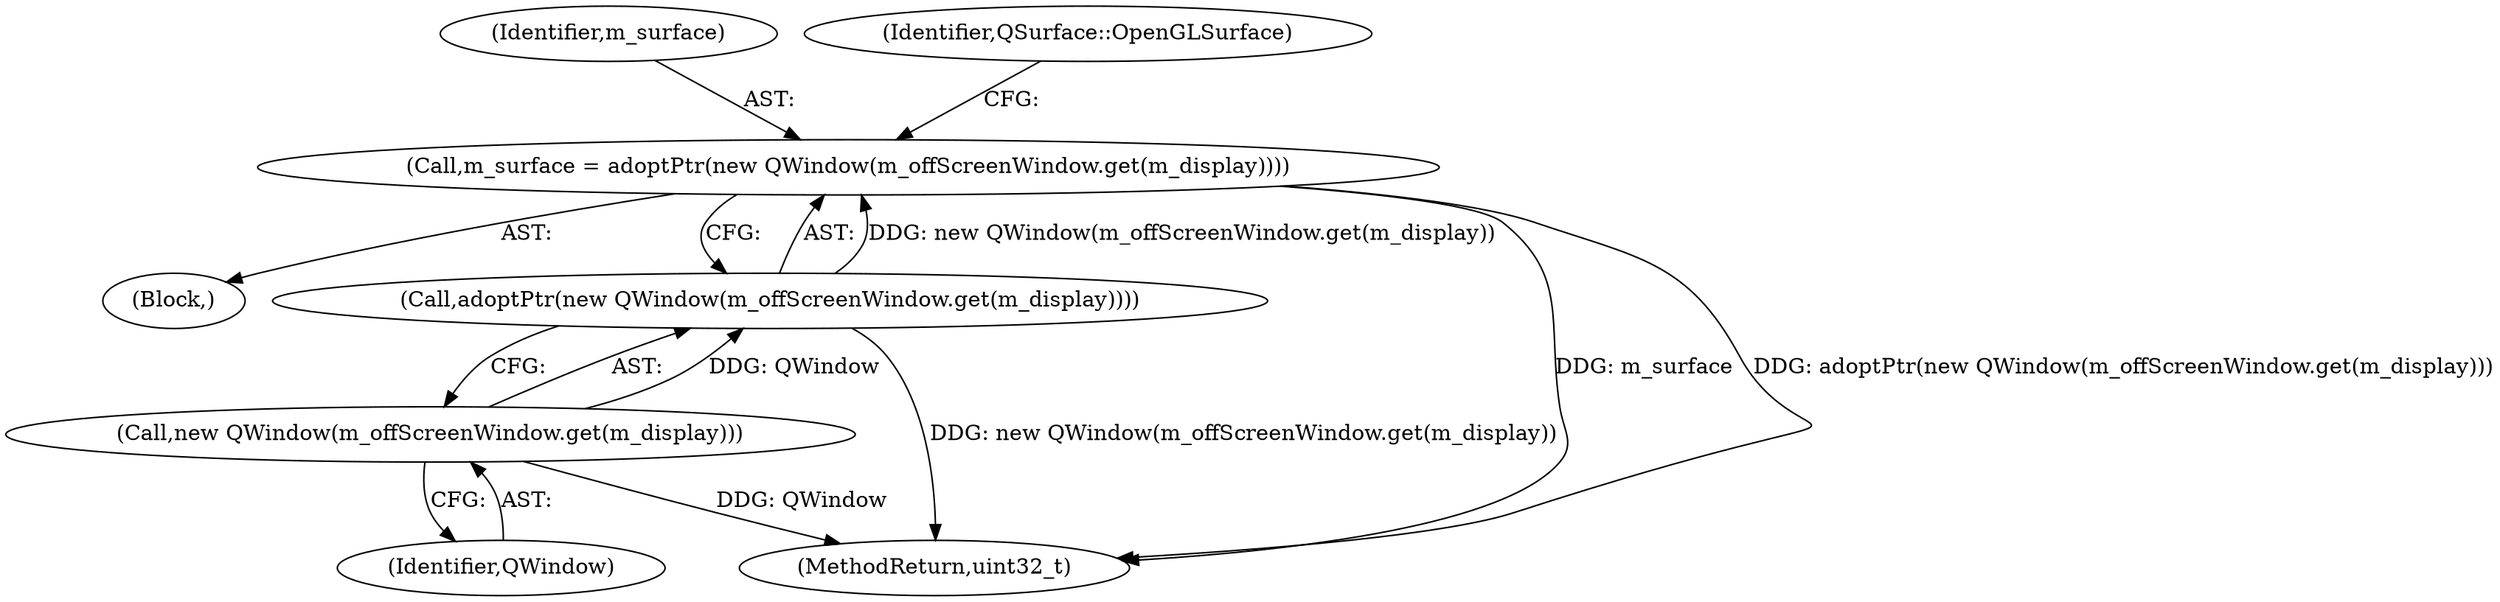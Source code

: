 digraph "1_Chrome_4da7eefcaad044a6f919947a2a0e3d4fed87834c_1@del" {
"1000103" [label="(Call,m_surface = adoptPtr(new QWindow(m_offScreenWindow.get(m_display))))"];
"1000105" [label="(Call,adoptPtr(new QWindow(m_offScreenWindow.get(m_display))))"];
"1000106" [label="(Call,new QWindow(m_offScreenWindow.get(m_display)))"];
"1000102" [label="(Block,)"];
"1000105" [label="(Call,adoptPtr(new QWindow(m_offScreenWindow.get(m_display))))"];
"1000107" [label="(Identifier,QWindow)"];
"1000106" [label="(Call,new QWindow(m_offScreenWindow.get(m_display)))"];
"1000103" [label="(Call,m_surface = adoptPtr(new QWindow(m_offScreenWindow.get(m_display))))"];
"1000104" [label="(Identifier,m_surface)"];
"1000135" [label="(MethodReturn,uint32_t)"];
"1000109" [label="(Identifier,QSurface::OpenGLSurface)"];
"1000103" -> "1000102"  [label="AST: "];
"1000103" -> "1000105"  [label="CFG: "];
"1000104" -> "1000103"  [label="AST: "];
"1000105" -> "1000103"  [label="AST: "];
"1000109" -> "1000103"  [label="CFG: "];
"1000103" -> "1000135"  [label="DDG: m_surface"];
"1000103" -> "1000135"  [label="DDG: adoptPtr(new QWindow(m_offScreenWindow.get(m_display)))"];
"1000105" -> "1000103"  [label="DDG: new QWindow(m_offScreenWindow.get(m_display))"];
"1000105" -> "1000106"  [label="CFG: "];
"1000106" -> "1000105"  [label="AST: "];
"1000105" -> "1000135"  [label="DDG: new QWindow(m_offScreenWindow.get(m_display))"];
"1000106" -> "1000105"  [label="DDG: QWindow"];
"1000106" -> "1000107"  [label="CFG: "];
"1000107" -> "1000106"  [label="AST: "];
"1000106" -> "1000135"  [label="DDG: QWindow"];
}
